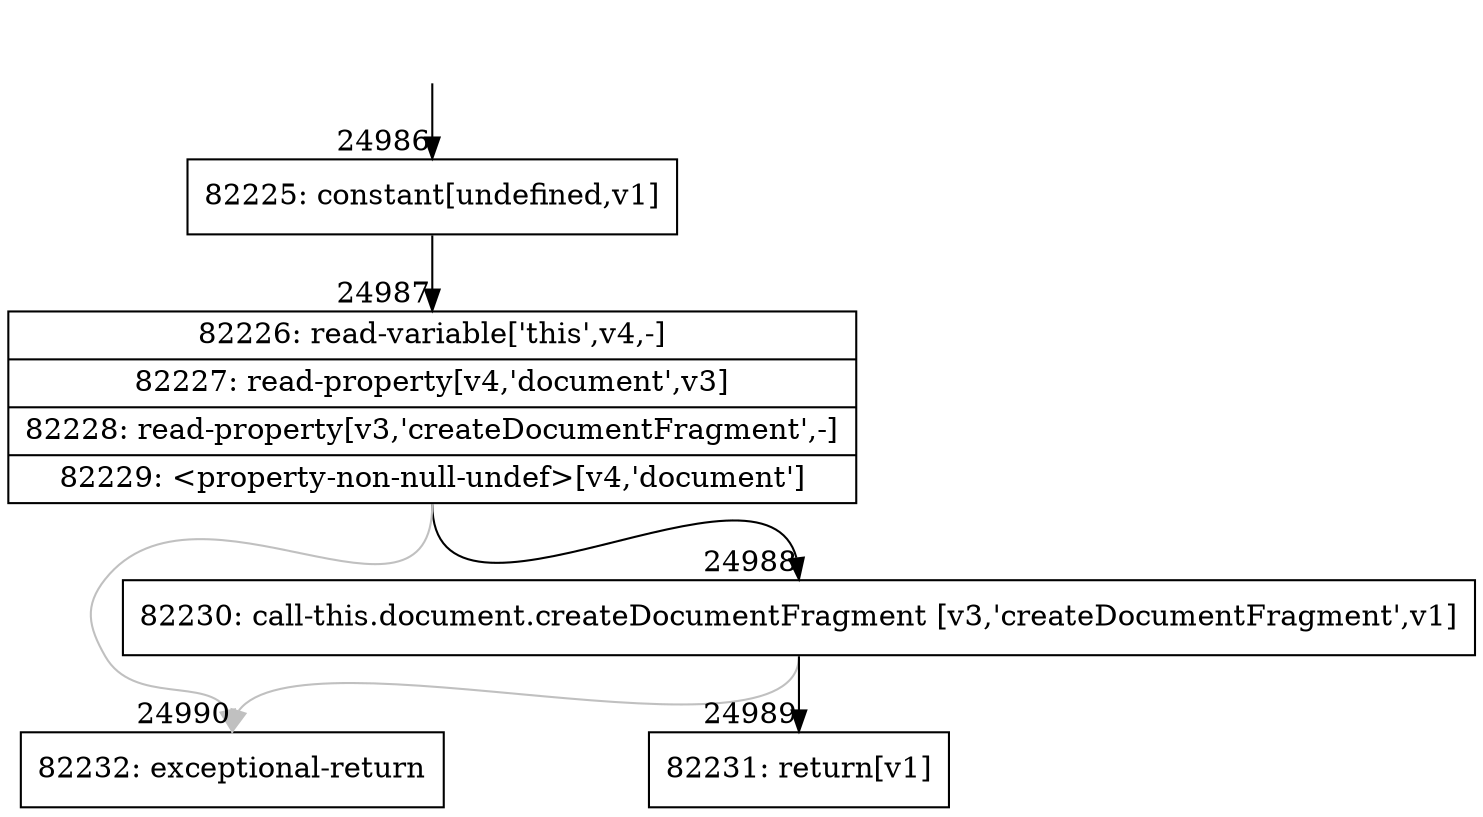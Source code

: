 digraph {
rankdir="TD"
BB_entry2200[shape=none,label=""];
BB_entry2200 -> BB24986 [tailport=s, headport=n, headlabel="    24986"]
BB24986 [shape=record label="{82225: constant[undefined,v1]}" ] 
BB24986 -> BB24987 [tailport=s, headport=n, headlabel="      24987"]
BB24987 [shape=record label="{82226: read-variable['this',v4,-]|82227: read-property[v4,'document',v3]|82228: read-property[v3,'createDocumentFragment',-]|82229: \<property-non-null-undef\>[v4,'document']}" ] 
BB24987 -> BB24988 [tailport=s, headport=n, headlabel="      24988"]
BB24987 -> BB24990 [tailport=s, headport=n, color=gray, headlabel="      24990"]
BB24988 [shape=record label="{82230: call-this.document.createDocumentFragment [v3,'createDocumentFragment',v1]}" ] 
BB24988 -> BB24989 [tailport=s, headport=n, headlabel="      24989"]
BB24988 -> BB24990 [tailport=s, headport=n, color=gray]
BB24989 [shape=record label="{82231: return[v1]}" ] 
BB24990 [shape=record label="{82232: exceptional-return}" ] 
//#$~ 46616
}

